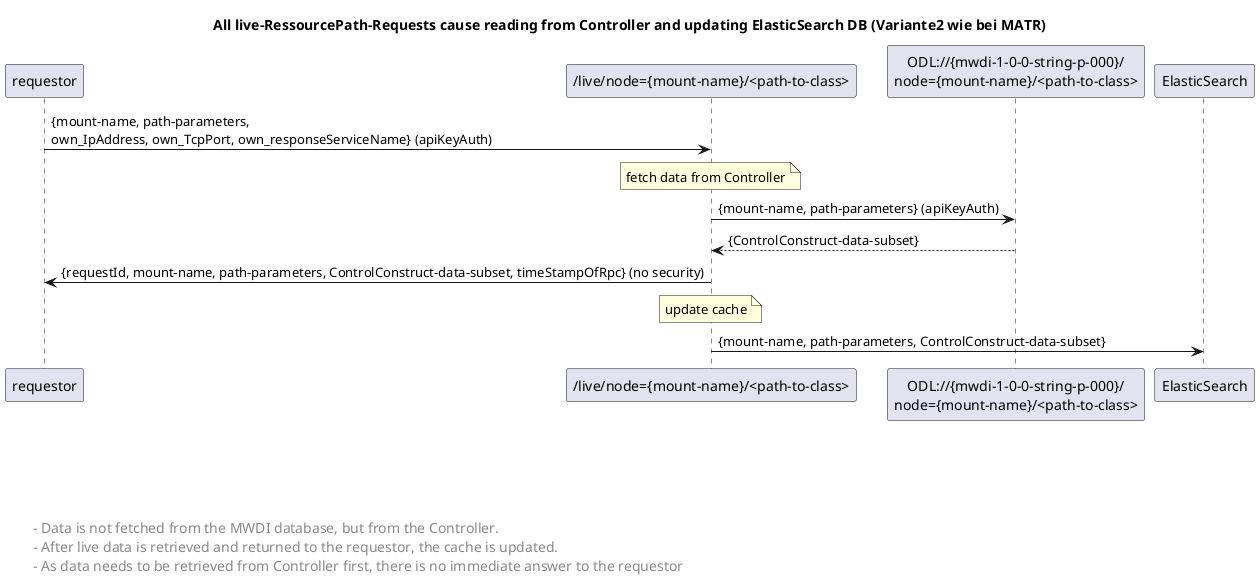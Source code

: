 @startuml
skinparam responseMessageBelowArrow true

title All live-RessourcePath-Requests cause reading from Controller and updating ElasticSearch DB (Variante2 wie bei MATR)

participant "requestor" as requestor
participant "/live/node={mount-name}/<path-to-class>" as ressourcePath
participant "ODL://{mwdi-1-0-0-string-p-000}/\nnode={mount-name}/<path-to-class>" as odl
participant "ElasticSearch" as es


requestor -> ressourcePath: {mount-name, path-parameters, \nown_IpAddress, own_TcpPort, own_responseServiceName} (apiKeyAuth)

note over ressourcePath: fetch data from Controller
ressourcePath -> odl: {mount-name, path-parameters} (apiKeyAuth)
odl --> ressourcePath: {ControlConstruct-data-subset}

ressourcePath -> requestor: {requestId, mount-name, path-parameters, ControlConstruct-data-subset, timeStampOfRpc} (no security)

note over ressourcePath: update cache
ressourcePath -> es: {mount-name, path-parameters, ControlConstruct-data-subset}
left footer 





\t - Data is not fetched from the MWDI database, but from the Controller.
\t - After live data is retrieved and returned to the requestor, the cache is updated.
\t - As data needs to be retrieved from Controller first, there is no immediate answer to the requestor
end footer

<style>
footer {
  HorizontalAlignment left
  FontSize 14
}
</style>

@enduml
